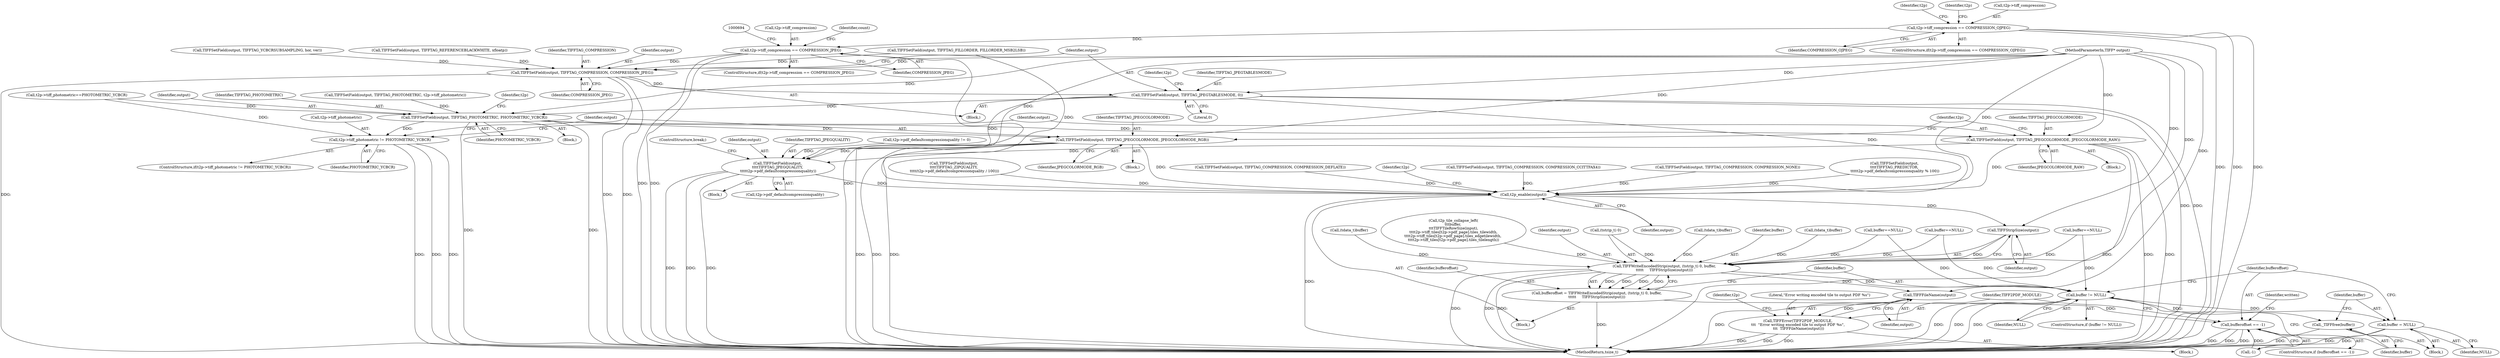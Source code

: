 digraph "0_libtiff_c7153361a4041260719b340f73f2f76@pointer" {
"1000340" [label="(Call,t2p->tiff_compression == COMPRESSION_OJPEG)"];
"1000540" [label="(Call,t2p->tiff_compression == COMPRESSION_JPEG)"];
"1001364" [label="(Call,TIFFSetField(output, TIFFTAG_COMPRESSION, COMPRESSION_JPEG))"];
"1001368" [label="(Call,TIFFSetField(output, TIFFTAG_JPEGTABLESMODE, 0))"];
"1001381" [label="(Call,TIFFSetField(output, TIFFTAG_PHOTOMETRIC, PHOTOMETRIC_YCBCR))"];
"1001386" [label="(Call,t2p->tiff_photometric != PHOTOMETRIC_YCBCR)"];
"1001392" [label="(Call,TIFFSetField(output, TIFFTAG_JPEGCOLORMODE, JPEGCOLORMODE_RGB))"];
"1001429" [label="(Call,TIFFSetField(output, \n\t\t\t\tTIFFTAG_JPEGQUALITY, \n\t\t\t\tt2p->pdf_defaultcompressionquality))"];
"1001478" [label="(Call,t2p_enable(output))"];
"1001493" [label="(Call,TIFFStripSize(output))"];
"1001487" [label="(Call,TIFFWriteEncodedStrip(output, (tstrip_t) 0, buffer,\n\t\t\t\t\t     TIFFStripSize(output)))"];
"1001485" [label="(Call,bufferoffset = TIFFWriteEncodedStrip(output, (tstrip_t) 0, buffer,\n\t\t\t\t\t     TIFFStripSize(output)))"];
"1001506" [label="(Call,bufferoffset == -1)"];
"1001496" [label="(Call,buffer != NULL)"];
"1001500" [label="(Call,_TIFFfree(buffer))"];
"1001502" [label="(Call,buffer = NULL)"];
"1001514" [label="(Call,TIFFFileName(output))"];
"1001511" [label="(Call,TIFFError(TIFF2PDF_MODULE, \n\t\t\t  \"Error writing encoded tile to output PDF %s\", \n\t\t\t  TIFFFileName(output)))"];
"1001398" [label="(Call,TIFFSetField(output, TIFFTAG_JPEGCOLORMODE, JPEGCOLORMODE_RAW))"];
"1001430" [label="(Identifier,output)"];
"1001390" [label="(Identifier,PHOTOMETRIC_YCBCR)"];
"1001395" [label="(Identifier,JPEGCOLORMODE_RGB)"];
"1001494" [label="(Identifier,output)"];
"1001501" [label="(Identifier,buffer)"];
"1001486" [label="(Identifier,bufferoffset)"];
"1001388" [label="(Identifier,t2p)"];
"1001502" [label="(Call,buffer = NULL)"];
"1001360" [label="(Call,TIFFSetField(output, TIFFTAG_REFERENCEBLACKWHITE, xfloatp))"];
"1001478" [label="(Call,t2p_enable(output))"];
"1000542" [label="(Identifier,t2p)"];
"1001394" [label="(Identifier,TIFFTAG_JPEGCOLORMODE)"];
"1001467" [label="(Call,TIFFSetField(output, \n\t\t\t\tTIFFTAG_ZIPQUALITY, \n\t\t\t\t(t2p->pdf_defaultcompressionquality / 100)))"];
"1001392" [label="(Call,TIFFSetField(output, TIFFTAG_JPEGCOLORMODE, JPEGCOLORMODE_RGB))"];
"1001429" [label="(Call,TIFFSetField(output, \n\t\t\t\tTIFFTAG_JPEGQUALITY, \n\t\t\t\tt2p->pdf_defaultcompressionquality))"];
"1001518" [label="(Identifier,t2p)"];
"1001289" [label="(Call,TIFFSetField(output, TIFFTAG_FILLORDER, FILLORDER_MSB2LSB))"];
"1001431" [label="(Identifier,TIFFTAG_JPEGQUALITY)"];
"1001399" [label="(Identifier,output)"];
"1001398" [label="(Call,TIFFSetField(output, TIFFTAG_JPEGCOLORMODE, JPEGCOLORMODE_RAW))"];
"1001368" [label="(Call,TIFFSetField(output, TIFFTAG_JPEGTABLESMODE, 0))"];
"1001512" [label="(Identifier,TIFF2PDF_MODULE)"];
"1001485" [label="(Call,bufferoffset = TIFFWriteEncodedStrip(output, (tstrip_t) 0, buffer,\n\t\t\t\t\t     TIFFStripSize(output)))"];
"1001504" [label="(Identifier,NULL)"];
"1001387" [label="(Call,t2p->tiff_photometric)"];
"1001132" [label="(Call,t2p_tile_collapse_left(\n\t\t\tbuffer, \n\t\t\tTIFFTileRowSize(input),\n\t\t\tt2p->tiff_tiles[t2p->pdf_page].tiles_tilewidth,\n\t\t\tt2p->tiff_tiles[t2p->pdf_page].tiles_edgetilewidth, \n\t\t\tt2p->tiff_tiles[t2p->pdf_page].tiles_tilelength))"];
"1001366" [label="(Identifier,TIFFTAG_COMPRESSION)"];
"1001515" [label="(Identifier,output)"];
"1001487" [label="(Call,TIFFWriteEncodedStrip(output, (tstrip_t) 0, buffer,\n\t\t\t\t\t     TIFFStripSize(output)))"];
"1000927" [label="(Call,buffer==NULL)"];
"1001380" [label="(Block,)"];
"1001428" [label="(Block,)"];
"1001297" [label="(Block,)"];
"1001042" [label="(Call,(tdata_t)buffer)"];
"1001492" [label="(Identifier,buffer)"];
"1001097" [label="(Call,(tdata_t)buffer)"];
"1001423" [label="(Call,t2p->pdf_defaultcompressionquality != 0)"];
"1001511" [label="(Call,TIFFError(TIFF2PDF_MODULE, \n\t\t\t  \"Error writing encoded tile to output PDF %s\", \n\t\t\t  TIFFFileName(output)))"];
"1000111" [label="(MethodParameterIn,TIFF* output)"];
"1001365" [label="(Identifier,output)"];
"1000340" [label="(Call,t2p->tiff_compression == COMPRESSION_OJPEG)"];
"1001496" [label="(Call,buffer != NULL)"];
"1001510" [label="(Block,)"];
"1001391" [label="(Block,)"];
"1000539" [label="(ControlStructure,if(t2p->tiff_compression == COMPRESSION_JPEG))"];
"1001513" [label="(Literal,\"Error writing encoded tile to output PDF %s\")"];
"1001405" [label="(Identifier,t2p)"];
"1000540" [label="(Call,t2p->tiff_compression == COMPRESSION_JPEG)"];
"1000541" [label="(Call,t2p->tiff_compression)"];
"1001498" [label="(Identifier,NULL)"];
"1001489" [label="(Call,(tstrip_t) 0)"];
"1001400" [label="(Identifier,TIFFTAG_JPEGCOLORMODE)"];
"1001497" [label="(Identifier,buffer)"];
"1001385" [label="(ControlStructure,if(t2p->tiff_photometric != PHOTOMETRIC_YCBCR))"];
"1001493" [label="(Call,TIFFStripSize(output))"];
"1001500" [label="(Call,_TIFFfree(buffer))"];
"1001364" [label="(Call,TIFFSetField(output, TIFFTAG_COMPRESSION, COMPRESSION_JPEG))"];
"1001401" [label="(Identifier,JPEGCOLORMODE_RAW)"];
"1001384" [label="(Identifier,PHOTOMETRIC_YCBCR)"];
"1001499" [label="(Block,)"];
"1001507" [label="(Identifier,bufferoffset)"];
"1001437" [label="(Call,TIFFSetField(output, TIFFTAG_COMPRESSION, COMPRESSION_DEFLATE))"];
"1000349" [label="(Identifier,t2p)"];
"1001505" [label="(ControlStructure,if (bufferoffset == -1))"];
"1000344" [label="(Identifier,COMPRESSION_OJPEG)"];
"1001346" [label="(Call,TIFFSetField(output, TIFFTAG_YCBCRSUBSAMPLING, hor, ver))"];
"1001386" [label="(Call,t2p->tiff_photometric != PHOTOMETRIC_YCBCR)"];
"1000339" [label="(ControlStructure,if(t2p->tiff_compression == COMPRESSION_OJPEG))"];
"1000113" [label="(Block,)"];
"1001495" [label="(ControlStructure,if (buffer != NULL))"];
"1000544" [label="(Identifier,COMPRESSION_JPEG)"];
"1000341" [label="(Call,t2p->tiff_compression)"];
"1001312" [label="(Call,t2p->tiff_photometric==PHOTOMETRIC_YCBCR)"];
"1001382" [label="(Identifier,output)"];
"1001383" [label="(Identifier,TIFFTAG_PHOTOMETRIC)"];
"1001432" [label="(Call,t2p->pdf_defaultcompressionquality)"];
"1001482" [label="(Identifier,t2p)"];
"1001369" [label="(Identifier,output)"];
"1001371" [label="(Literal,0)"];
"1000712" [label="(Call,buffer==NULL)"];
"1001514" [label="(Call,TIFFFileName(output))"];
"1001165" [label="(Call,TIFFSetField(output, TIFFTAG_PHOTOMETRIC, t2p->tiff_photometric))"];
"1001305" [label="(Call,TIFFSetField(output, TIFFTAG_COMPRESSION, COMPRESSION_CCITTFAX4))"];
"1001008" [label="(Call,(tdata_t)buffer)"];
"1001435" [label="(ControlStructure,break;)"];
"1000549" [label="(Identifier,count)"];
"1001375" [label="(Identifier,t2p)"];
"1001367" [label="(Identifier,COMPRESSION_JPEG)"];
"1001381" [label="(Call,TIFFSetField(output, TIFFTAG_PHOTOMETRIC, PHOTOMETRIC_YCBCR))"];
"1001506" [label="(Call,bufferoffset == -1)"];
"1001524" [label="(Identifier,written)"];
"1000940" [label="(Call,buffer==NULL)"];
"1001397" [label="(Block,)"];
"1001479" [label="(Identifier,output)"];
"1001503" [label="(Identifier,buffer)"];
"1001508" [label="(Call,-1)"];
"1001530" [label="(MethodReturn,tsize_t)"];
"1001393" [label="(Identifier,output)"];
"1001299" [label="(Call,TIFFSetField(output, TIFFTAG_COMPRESSION, COMPRESSION_NONE))"];
"1001450" [label="(Call,TIFFSetField(output, \n\t\t\t\tTIFFTAG_PREDICTOR, \n\t\t\t\tt2p->pdf_defaultcompressionquality % 100))"];
"1001370" [label="(Identifier,TIFFTAG_JPEGTABLESMODE)"];
"1001488" [label="(Identifier,output)"];
"1000340" -> "1000339"  [label="AST: "];
"1000340" -> "1000344"  [label="CFG: "];
"1000341" -> "1000340"  [label="AST: "];
"1000344" -> "1000340"  [label="AST: "];
"1000349" -> "1000340"  [label="CFG: "];
"1000542" -> "1000340"  [label="CFG: "];
"1000340" -> "1001530"  [label="DDG: "];
"1000340" -> "1001530"  [label="DDG: "];
"1000340" -> "1001530"  [label="DDG: "];
"1000340" -> "1000540"  [label="DDG: "];
"1000540" -> "1000539"  [label="AST: "];
"1000540" -> "1000544"  [label="CFG: "];
"1000541" -> "1000540"  [label="AST: "];
"1000544" -> "1000540"  [label="AST: "];
"1000549" -> "1000540"  [label="CFG: "];
"1000694" -> "1000540"  [label="CFG: "];
"1000540" -> "1001530"  [label="DDG: "];
"1000540" -> "1001530"  [label="DDG: "];
"1000540" -> "1001530"  [label="DDG: "];
"1000540" -> "1001364"  [label="DDG: "];
"1001364" -> "1001297"  [label="AST: "];
"1001364" -> "1001367"  [label="CFG: "];
"1001365" -> "1001364"  [label="AST: "];
"1001366" -> "1001364"  [label="AST: "];
"1001367" -> "1001364"  [label="AST: "];
"1001369" -> "1001364"  [label="CFG: "];
"1001364" -> "1001530"  [label="DDG: "];
"1001364" -> "1001530"  [label="DDG: "];
"1001364" -> "1001530"  [label="DDG: "];
"1001289" -> "1001364"  [label="DDG: "];
"1001346" -> "1001364"  [label="DDG: "];
"1001360" -> "1001364"  [label="DDG: "];
"1000111" -> "1001364"  [label="DDG: "];
"1001364" -> "1001368"  [label="DDG: "];
"1001368" -> "1001297"  [label="AST: "];
"1001368" -> "1001371"  [label="CFG: "];
"1001369" -> "1001368"  [label="AST: "];
"1001370" -> "1001368"  [label="AST: "];
"1001371" -> "1001368"  [label="AST: "];
"1001375" -> "1001368"  [label="CFG: "];
"1001368" -> "1001530"  [label="DDG: "];
"1001368" -> "1001530"  [label="DDG: "];
"1000111" -> "1001368"  [label="DDG: "];
"1001368" -> "1001381"  [label="DDG: "];
"1001368" -> "1001429"  [label="DDG: "];
"1001368" -> "1001478"  [label="DDG: "];
"1001381" -> "1001380"  [label="AST: "];
"1001381" -> "1001384"  [label="CFG: "];
"1001382" -> "1001381"  [label="AST: "];
"1001383" -> "1001381"  [label="AST: "];
"1001384" -> "1001381"  [label="AST: "];
"1001388" -> "1001381"  [label="CFG: "];
"1001381" -> "1001530"  [label="DDG: "];
"1001381" -> "1001530"  [label="DDG: "];
"1000111" -> "1001381"  [label="DDG: "];
"1001165" -> "1001381"  [label="DDG: "];
"1001312" -> "1001381"  [label="DDG: "];
"1001381" -> "1001386"  [label="DDG: "];
"1001381" -> "1001392"  [label="DDG: "];
"1001381" -> "1001398"  [label="DDG: "];
"1001386" -> "1001385"  [label="AST: "];
"1001386" -> "1001390"  [label="CFG: "];
"1001387" -> "1001386"  [label="AST: "];
"1001390" -> "1001386"  [label="AST: "];
"1001393" -> "1001386"  [label="CFG: "];
"1001399" -> "1001386"  [label="CFG: "];
"1001386" -> "1001530"  [label="DDG: "];
"1001386" -> "1001530"  [label="DDG: "];
"1001386" -> "1001530"  [label="DDG: "];
"1001312" -> "1001386"  [label="DDG: "];
"1001392" -> "1001391"  [label="AST: "];
"1001392" -> "1001395"  [label="CFG: "];
"1001393" -> "1001392"  [label="AST: "];
"1001394" -> "1001392"  [label="AST: "];
"1001395" -> "1001392"  [label="AST: "];
"1001405" -> "1001392"  [label="CFG: "];
"1001392" -> "1001530"  [label="DDG: "];
"1001392" -> "1001530"  [label="DDG: "];
"1001392" -> "1001530"  [label="DDG: "];
"1000111" -> "1001392"  [label="DDG: "];
"1001392" -> "1001429"  [label="DDG: "];
"1001392" -> "1001478"  [label="DDG: "];
"1001429" -> "1001428"  [label="AST: "];
"1001429" -> "1001432"  [label="CFG: "];
"1001430" -> "1001429"  [label="AST: "];
"1001431" -> "1001429"  [label="AST: "];
"1001432" -> "1001429"  [label="AST: "];
"1001435" -> "1001429"  [label="CFG: "];
"1001429" -> "1001530"  [label="DDG: "];
"1001429" -> "1001530"  [label="DDG: "];
"1001429" -> "1001530"  [label="DDG: "];
"1001398" -> "1001429"  [label="DDG: "];
"1000111" -> "1001429"  [label="DDG: "];
"1001423" -> "1001429"  [label="DDG: "];
"1001429" -> "1001478"  [label="DDG: "];
"1001478" -> "1000113"  [label="AST: "];
"1001478" -> "1001479"  [label="CFG: "];
"1001479" -> "1001478"  [label="AST: "];
"1001482" -> "1001478"  [label="CFG: "];
"1001478" -> "1001530"  [label="DDG: "];
"1001450" -> "1001478"  [label="DDG: "];
"1001289" -> "1001478"  [label="DDG: "];
"1001299" -> "1001478"  [label="DDG: "];
"1001398" -> "1001478"  [label="DDG: "];
"1001437" -> "1001478"  [label="DDG: "];
"1001467" -> "1001478"  [label="DDG: "];
"1001305" -> "1001478"  [label="DDG: "];
"1000111" -> "1001478"  [label="DDG: "];
"1001478" -> "1001493"  [label="DDG: "];
"1001493" -> "1001487"  [label="AST: "];
"1001493" -> "1001494"  [label="CFG: "];
"1001494" -> "1001493"  [label="AST: "];
"1001487" -> "1001493"  [label="CFG: "];
"1001493" -> "1001487"  [label="DDG: "];
"1000111" -> "1001493"  [label="DDG: "];
"1001487" -> "1001485"  [label="AST: "];
"1001488" -> "1001487"  [label="AST: "];
"1001489" -> "1001487"  [label="AST: "];
"1001492" -> "1001487"  [label="AST: "];
"1001485" -> "1001487"  [label="CFG: "];
"1001487" -> "1001530"  [label="DDG: "];
"1001487" -> "1001530"  [label="DDG: "];
"1001487" -> "1001530"  [label="DDG: "];
"1001487" -> "1001485"  [label="DDG: "];
"1001487" -> "1001485"  [label="DDG: "];
"1001487" -> "1001485"  [label="DDG: "];
"1001487" -> "1001485"  [label="DDG: "];
"1000111" -> "1001487"  [label="DDG: "];
"1001489" -> "1001487"  [label="DDG: "];
"1000940" -> "1001487"  [label="DDG: "];
"1000712" -> "1001487"  [label="DDG: "];
"1001132" -> "1001487"  [label="DDG: "];
"1001097" -> "1001487"  [label="DDG: "];
"1001042" -> "1001487"  [label="DDG: "];
"1001008" -> "1001487"  [label="DDG: "];
"1000927" -> "1001487"  [label="DDG: "];
"1001487" -> "1001496"  [label="DDG: "];
"1001487" -> "1001514"  [label="DDG: "];
"1001485" -> "1000113"  [label="AST: "];
"1001486" -> "1001485"  [label="AST: "];
"1001497" -> "1001485"  [label="CFG: "];
"1001485" -> "1001530"  [label="DDG: "];
"1001485" -> "1001506"  [label="DDG: "];
"1001506" -> "1001505"  [label="AST: "];
"1001506" -> "1001508"  [label="CFG: "];
"1001507" -> "1001506"  [label="AST: "];
"1001508" -> "1001506"  [label="AST: "];
"1001512" -> "1001506"  [label="CFG: "];
"1001524" -> "1001506"  [label="CFG: "];
"1001506" -> "1001530"  [label="DDG: "];
"1001506" -> "1001530"  [label="DDG: "];
"1001506" -> "1001530"  [label="DDG: "];
"1001508" -> "1001506"  [label="DDG: "];
"1001496" -> "1001495"  [label="AST: "];
"1001496" -> "1001498"  [label="CFG: "];
"1001497" -> "1001496"  [label="AST: "];
"1001498" -> "1001496"  [label="AST: "];
"1001501" -> "1001496"  [label="CFG: "];
"1001507" -> "1001496"  [label="CFG: "];
"1001496" -> "1001530"  [label="DDG: "];
"1001496" -> "1001530"  [label="DDG: "];
"1001496" -> "1001530"  [label="DDG: "];
"1000712" -> "1001496"  [label="DDG: "];
"1000940" -> "1001496"  [label="DDG: "];
"1000927" -> "1001496"  [label="DDG: "];
"1001496" -> "1001500"  [label="DDG: "];
"1001496" -> "1001502"  [label="DDG: "];
"1001500" -> "1001499"  [label="AST: "];
"1001500" -> "1001501"  [label="CFG: "];
"1001501" -> "1001500"  [label="AST: "];
"1001503" -> "1001500"  [label="CFG: "];
"1001500" -> "1001530"  [label="DDG: "];
"1001502" -> "1001499"  [label="AST: "];
"1001502" -> "1001504"  [label="CFG: "];
"1001503" -> "1001502"  [label="AST: "];
"1001504" -> "1001502"  [label="AST: "];
"1001507" -> "1001502"  [label="CFG: "];
"1001502" -> "1001530"  [label="DDG: "];
"1001502" -> "1001530"  [label="DDG: "];
"1001514" -> "1001511"  [label="AST: "];
"1001514" -> "1001515"  [label="CFG: "];
"1001515" -> "1001514"  [label="AST: "];
"1001511" -> "1001514"  [label="CFG: "];
"1001514" -> "1001530"  [label="DDG: "];
"1001514" -> "1001511"  [label="DDG: "];
"1000111" -> "1001514"  [label="DDG: "];
"1001511" -> "1001510"  [label="AST: "];
"1001512" -> "1001511"  [label="AST: "];
"1001513" -> "1001511"  [label="AST: "];
"1001518" -> "1001511"  [label="CFG: "];
"1001511" -> "1001530"  [label="DDG: "];
"1001511" -> "1001530"  [label="DDG: "];
"1001511" -> "1001530"  [label="DDG: "];
"1001398" -> "1001397"  [label="AST: "];
"1001398" -> "1001401"  [label="CFG: "];
"1001399" -> "1001398"  [label="AST: "];
"1001400" -> "1001398"  [label="AST: "];
"1001401" -> "1001398"  [label="AST: "];
"1001405" -> "1001398"  [label="CFG: "];
"1001398" -> "1001530"  [label="DDG: "];
"1001398" -> "1001530"  [label="DDG: "];
"1001398" -> "1001530"  [label="DDG: "];
"1000111" -> "1001398"  [label="DDG: "];
}
